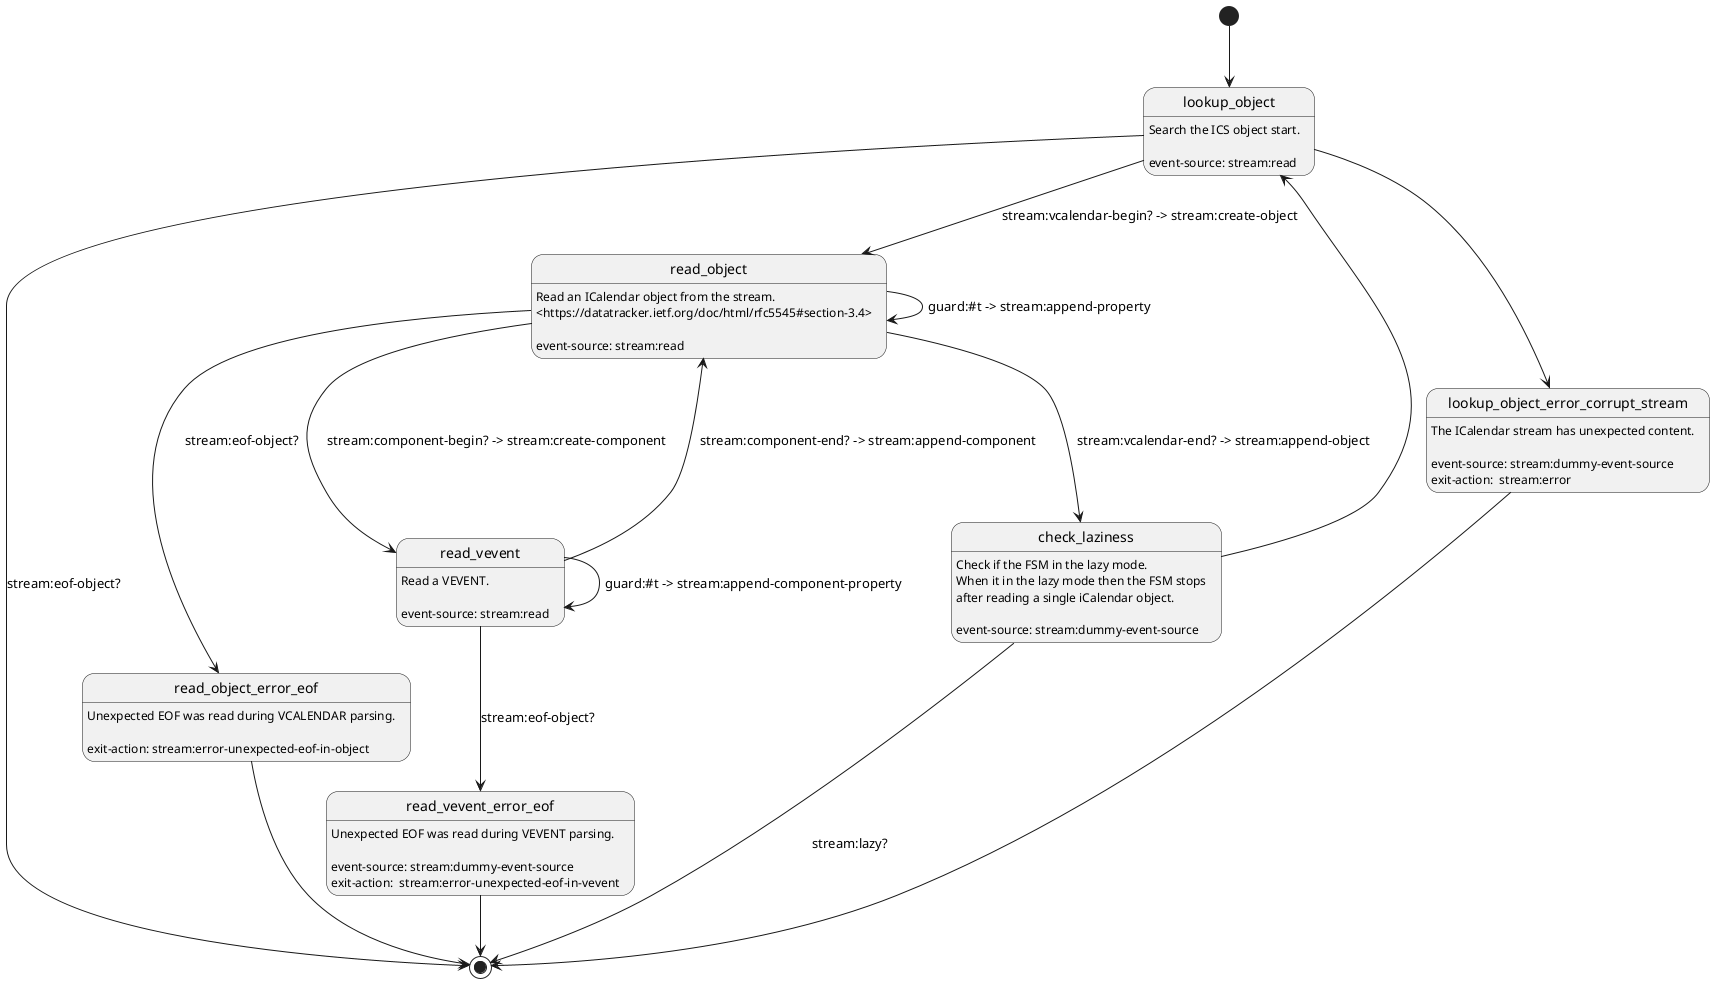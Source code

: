 @startuml
[*] --> lookup_object

lookup_object: Search the ICS object start.
lookup_object:
lookup_object: event-source: stream:read
lookup_object --> [*]:         stream:eof-object?
lookup_object --> read_object: stream:vcalendar-begin? -> stream:create-object
lookup_object --> lookup_object_error_corrupt_stream

lookup_object_error_corrupt_stream: The ICalendar stream has unexpected content.
lookup_object_error_corrupt_stream:
lookup_object_error_corrupt_stream: event-source: stream:dummy-event-source
lookup_object_error_corrupt_stream: exit-action:  stream:error
lookup_object_error_corrupt_stream --> [*]

read_object: Read an ICalendar object from the stream.
read_object: <https://datatracker.ietf.org/doc/html/rfc5545#section-3.4>
read_object:
read_object: event-source: stream:read
read_object --> read_object_error_eof:  stream:eof-object?
read_object --> check_laziness:         stream:vcalendar-end? -> stream:append-object
read_object --> read_vevent:            stream:component-begin? -> stream:create-component
read_object --> read_object:            guard:#t -> stream:append-property

check_laziness: Check if the FSM in the lazy mode.
check_laziness: When it in the lazy mode then the FSM stops
check_laziness: after reading a single iCalendar object.
check_laziness:
check_laziness: event-source: stream:dummy-event-source
check_laziness --> [*]: stream:lazy?
check_laziness --> lookup_object

read_object_error_eof: Unexpected EOF was read during VCALENDAR parsing.
read_object_error_eof:
read_object_error_eof: exit-action: stream:error-unexpected-eof-in-object
read_object_error_eof -> [*]

read_vevent: Read a VEVENT.
read_vevent:
read_vevent: event-source: stream:read
read_vevent --> read_vevent_error_eof:  stream:eof-object?
read_vevent --> read_object:            stream:component-end? -> stream:append-component
read_vevent --> read_vevent:            guard:#t -> stream:append-component-property

read_vevent_error_eof: Unexpected EOF was read during VEVENT parsing.
read_vevent_error_eof:
read_vevent_error_eof: event-source: stream:dummy-event-source
read_vevent_error_eof: exit-action:  stream:error-unexpected-eof-in-vevent
read_vevent_error_eof --> [*]

@enduml

' Local Variables:
' Mode: plantuml
' End:
